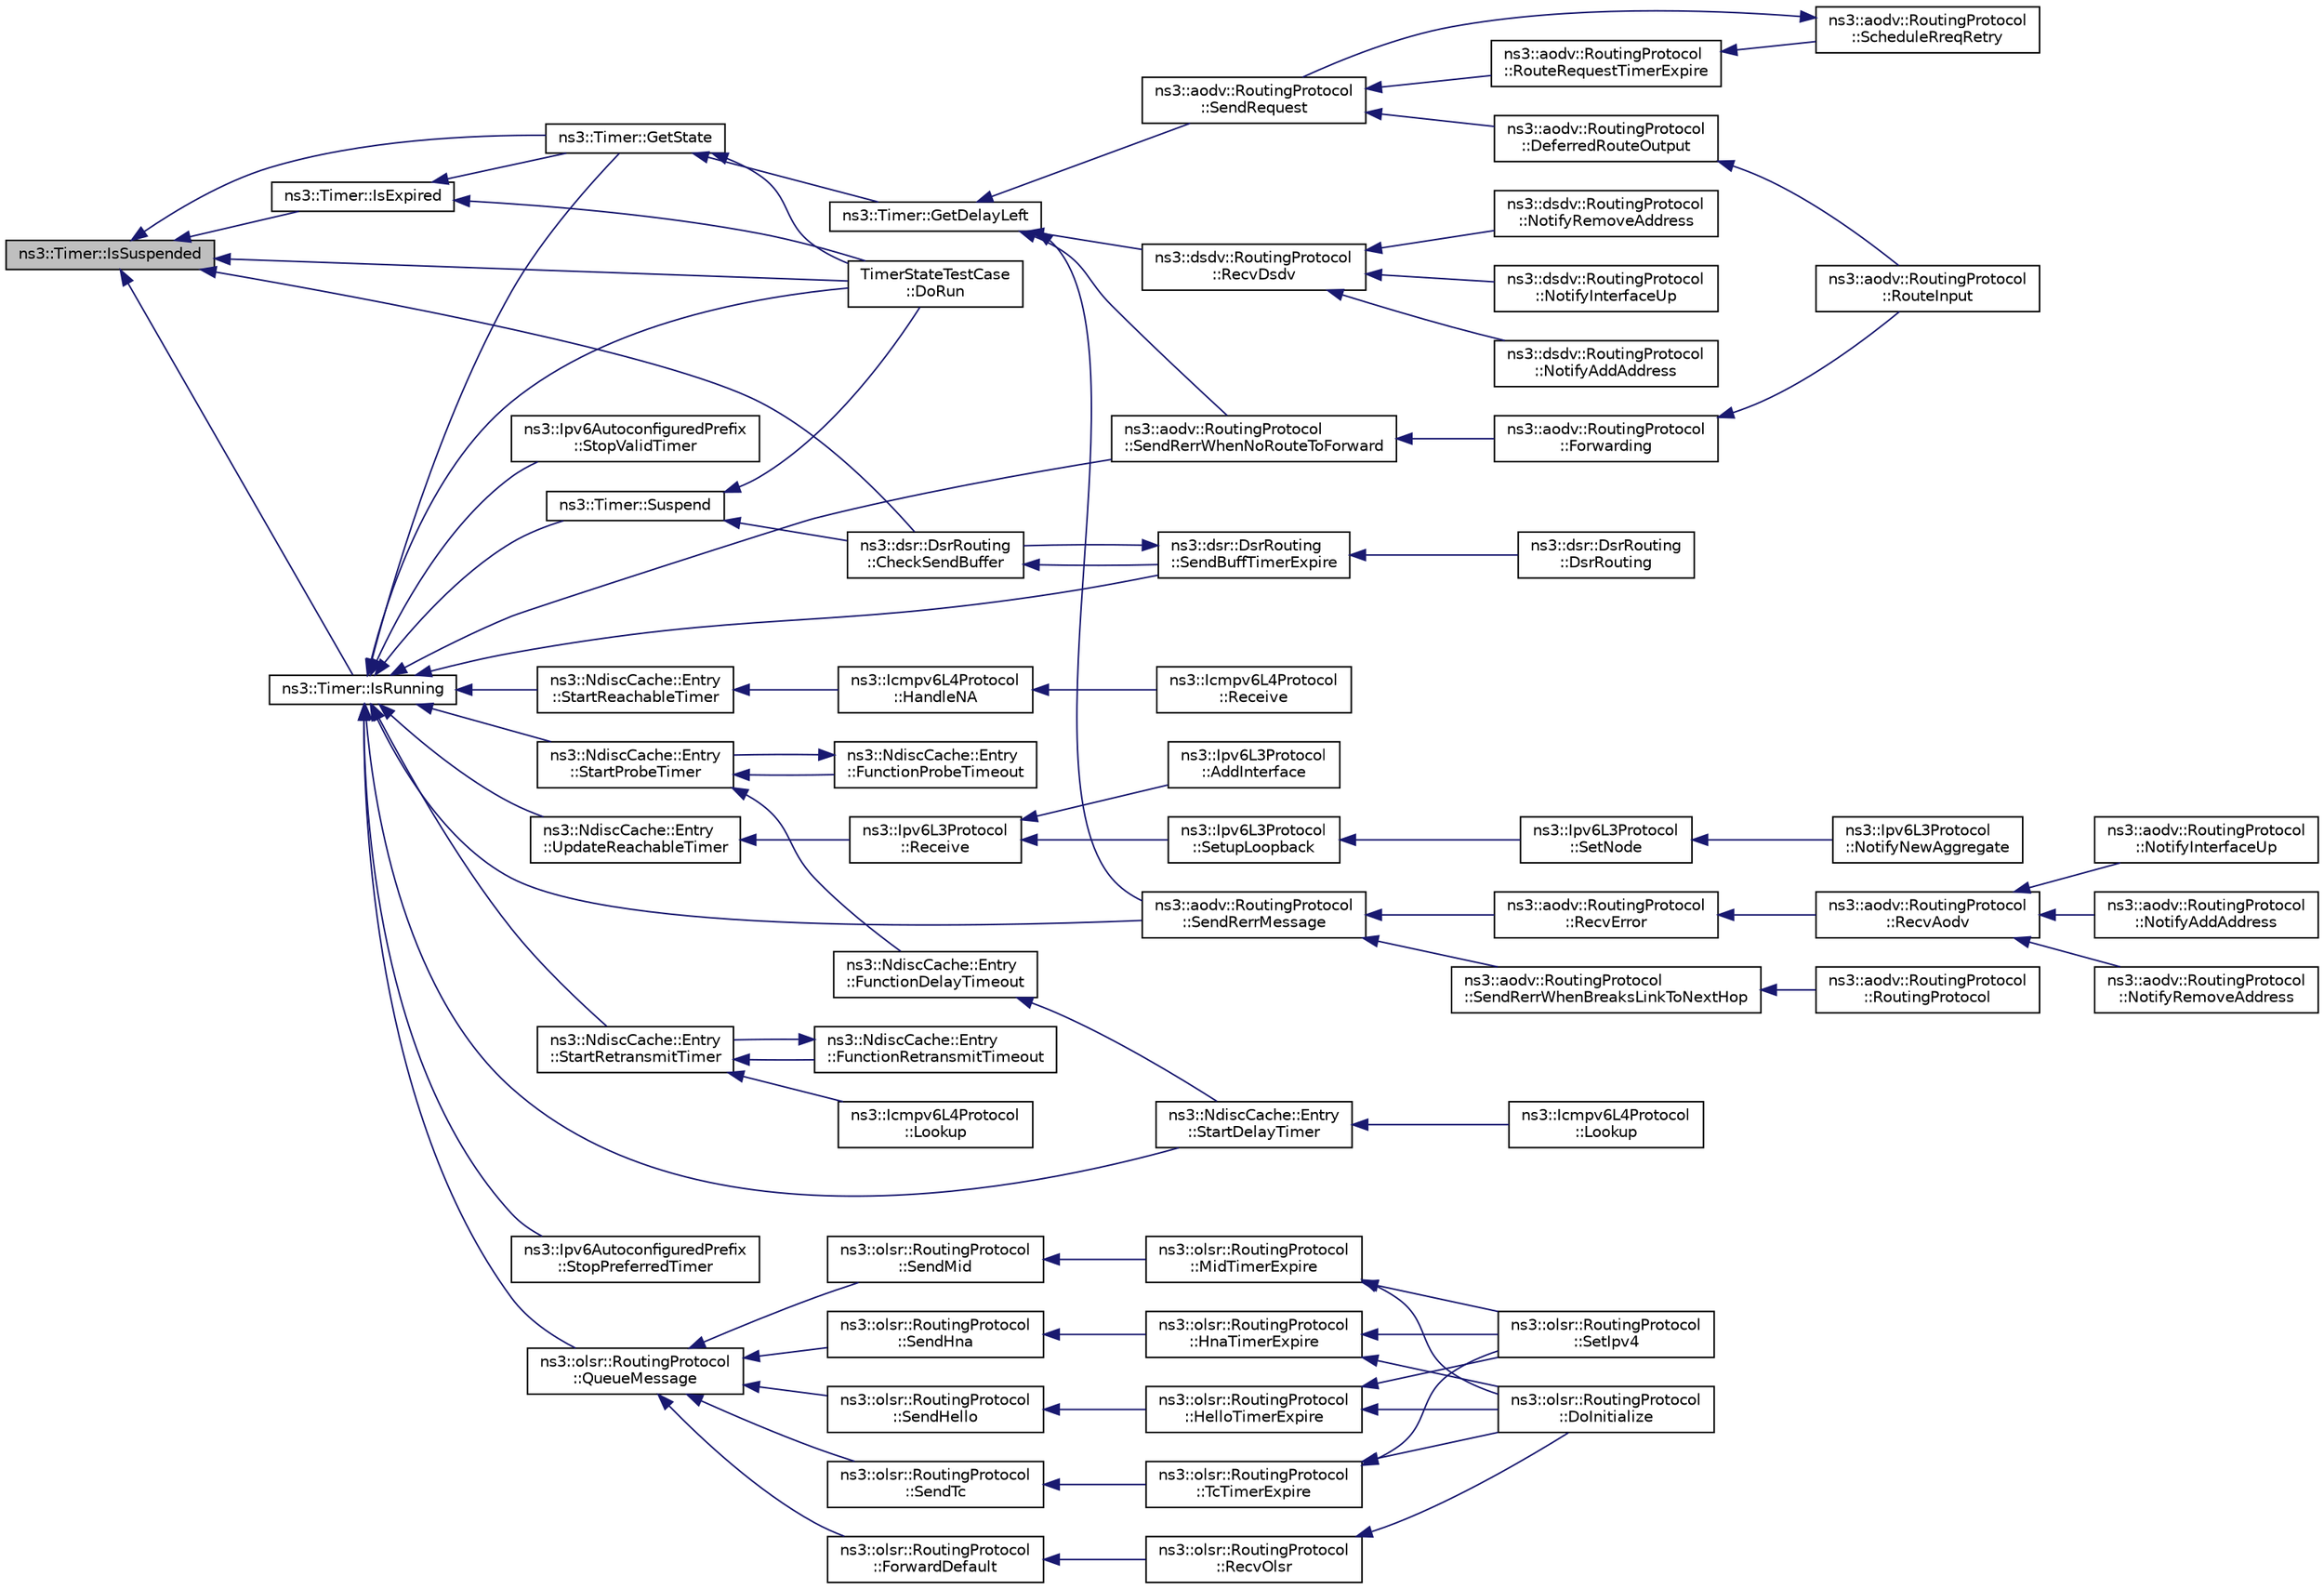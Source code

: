 digraph "ns3::Timer::IsSuspended"
{
  edge [fontname="Helvetica",fontsize="10",labelfontname="Helvetica",labelfontsize="10"];
  node [fontname="Helvetica",fontsize="10",shape=record];
  rankdir="LR";
  Node1 [label="ns3::Timer::IsSuspended",height=0.2,width=0.4,color="black", fillcolor="grey75", style="filled", fontcolor="black"];
  Node1 -> Node2 [dir="back",color="midnightblue",fontsize="10",style="solid"];
  Node2 [label="ns3::Timer::IsExpired",height=0.2,width=0.4,color="black", fillcolor="white", style="filled",URL="$d0/d3e/classns3_1_1Timer.html#ab1de3f9236e67c0d83c061c19c607c6c"];
  Node2 -> Node3 [dir="back",color="midnightblue",fontsize="10",style="solid"];
  Node3 [label="ns3::Timer::GetState",height=0.2,width=0.4,color="black", fillcolor="white", style="filled",URL="$d0/d3e/classns3_1_1Timer.html#ad8dbc96d811f55126b76de228d260eab"];
  Node3 -> Node4 [dir="back",color="midnightblue",fontsize="10",style="solid"];
  Node4 [label="ns3::Timer::GetDelayLeft",height=0.2,width=0.4,color="black", fillcolor="white", style="filled",URL="$d0/d3e/classns3_1_1Timer.html#a0dc288dd3de21a524d088fc8a5a14a73"];
  Node4 -> Node5 [dir="back",color="midnightblue",fontsize="10",style="solid"];
  Node5 [label="ns3::aodv::RoutingProtocol\l::SendRequest",height=0.2,width=0.4,color="black", fillcolor="white", style="filled",URL="$db/dd0/classns3_1_1aodv_1_1RoutingProtocol.html#a483f8df4d7855b2a71e506f665ca0828",tooltip="Send RREQ. "];
  Node5 -> Node6 [dir="back",color="midnightblue",fontsize="10",style="solid"];
  Node6 [label="ns3::aodv::RoutingProtocol\l::DeferredRouteOutput",height=0.2,width=0.4,color="black", fillcolor="white", style="filled",URL="$db/dd0/classns3_1_1aodv_1_1RoutingProtocol.html#a3e53873fd2f4dad41aeba24b9a16ce48",tooltip="Queue packet and send route request. "];
  Node6 -> Node7 [dir="back",color="midnightblue",fontsize="10",style="solid"];
  Node7 [label="ns3::aodv::RoutingProtocol\l::RouteInput",height=0.2,width=0.4,color="black", fillcolor="white", style="filled",URL="$db/dd0/classns3_1_1aodv_1_1RoutingProtocol.html#a2190605f405bf68aef54630652988163",tooltip="Route an input packet (to be forwarded or locally delivered) "];
  Node5 -> Node8 [dir="back",color="midnightblue",fontsize="10",style="solid"];
  Node8 [label="ns3::aodv::RoutingProtocol\l::RouteRequestTimerExpire",height=0.2,width=0.4,color="black", fillcolor="white", style="filled",URL="$db/dd0/classns3_1_1aodv_1_1RoutingProtocol.html#ae2ede2e919e00345ce1ba385c0527611",tooltip="Handle route discovery process. "];
  Node8 -> Node9 [dir="back",color="midnightblue",fontsize="10",style="solid"];
  Node9 [label="ns3::aodv::RoutingProtocol\l::ScheduleRreqRetry",height=0.2,width=0.4,color="black", fillcolor="white", style="filled",URL="$db/dd0/classns3_1_1aodv_1_1RoutingProtocol.html#a85e17b36131d0582099347a4379bef11"];
  Node9 -> Node5 [dir="back",color="midnightblue",fontsize="10",style="solid"];
  Node4 -> Node10 [dir="back",color="midnightblue",fontsize="10",style="solid"];
  Node10 [label="ns3::aodv::RoutingProtocol\l::SendRerrWhenNoRouteToForward",height=0.2,width=0.4,color="black", fillcolor="white", style="filled",URL="$db/dd0/classns3_1_1aodv_1_1RoutingProtocol.html#aa8b4c8c3811348aa19e76218523796af"];
  Node10 -> Node11 [dir="back",color="midnightblue",fontsize="10",style="solid"];
  Node11 [label="ns3::aodv::RoutingProtocol\l::Forwarding",height=0.2,width=0.4,color="black", fillcolor="white", style="filled",URL="$db/dd0/classns3_1_1aodv_1_1RoutingProtocol.html#ac2a8a2aa27dacd9fec657bcb3495bed3",tooltip="If route exists and valid, forward packet. "];
  Node11 -> Node7 [dir="back",color="midnightblue",fontsize="10",style="solid"];
  Node4 -> Node12 [dir="back",color="midnightblue",fontsize="10",style="solid"];
  Node12 [label="ns3::aodv::RoutingProtocol\l::SendRerrMessage",height=0.2,width=0.4,color="black", fillcolor="white", style="filled",URL="$db/dd0/classns3_1_1aodv_1_1RoutingProtocol.html#abc216040fe7b7ac100ea7bf2ce9a0bdb",tooltip="Forward RERR. "];
  Node12 -> Node13 [dir="back",color="midnightblue",fontsize="10",style="solid"];
  Node13 [label="ns3::aodv::RoutingProtocol\l::RecvError",height=0.2,width=0.4,color="black", fillcolor="white", style="filled",URL="$db/dd0/classns3_1_1aodv_1_1RoutingProtocol.html#ae93fba9dbcde4f1eb0f2d7a189e9ae54",tooltip="Receive RERR from node with address src. "];
  Node13 -> Node14 [dir="back",color="midnightblue",fontsize="10",style="solid"];
  Node14 [label="ns3::aodv::RoutingProtocol\l::RecvAodv",height=0.2,width=0.4,color="black", fillcolor="white", style="filled",URL="$db/dd0/classns3_1_1aodv_1_1RoutingProtocol.html#a08c44000f66533e69bde85d68d75c354",tooltip="Receive and process control packet. "];
  Node14 -> Node15 [dir="back",color="midnightblue",fontsize="10",style="solid"];
  Node15 [label="ns3::aodv::RoutingProtocol\l::NotifyInterfaceUp",height=0.2,width=0.4,color="black", fillcolor="white", style="filled",URL="$db/dd0/classns3_1_1aodv_1_1RoutingProtocol.html#a006b7deb41f4eb2dc1e0d69d50c5a284"];
  Node14 -> Node16 [dir="back",color="midnightblue",fontsize="10",style="solid"];
  Node16 [label="ns3::aodv::RoutingProtocol\l::NotifyAddAddress",height=0.2,width=0.4,color="black", fillcolor="white", style="filled",URL="$db/dd0/classns3_1_1aodv_1_1RoutingProtocol.html#a8d6ee1881856a557d8c051e40785e51b"];
  Node14 -> Node17 [dir="back",color="midnightblue",fontsize="10",style="solid"];
  Node17 [label="ns3::aodv::RoutingProtocol\l::NotifyRemoveAddress",height=0.2,width=0.4,color="black", fillcolor="white", style="filled",URL="$db/dd0/classns3_1_1aodv_1_1RoutingProtocol.html#aa3ada55a69e945cc414d87566cca0388"];
  Node12 -> Node18 [dir="back",color="midnightblue",fontsize="10",style="solid"];
  Node18 [label="ns3::aodv::RoutingProtocol\l::SendRerrWhenBreaksLinkToNextHop",height=0.2,width=0.4,color="black", fillcolor="white", style="filled",URL="$db/dd0/classns3_1_1aodv_1_1RoutingProtocol.html#ae2ab3a83b71210d82c458e5e680c1351",tooltip="Initiate RERR. "];
  Node18 -> Node19 [dir="back",color="midnightblue",fontsize="10",style="solid"];
  Node19 [label="ns3::aodv::RoutingProtocol\l::RoutingProtocol",height=0.2,width=0.4,color="black", fillcolor="white", style="filled",URL="$db/dd0/classns3_1_1aodv_1_1RoutingProtocol.html#ad27c1423db534d49ebbd616b189567ae",tooltip="c-tor "];
  Node4 -> Node20 [dir="back",color="midnightblue",fontsize="10",style="solid"];
  Node20 [label="ns3::dsdv::RoutingProtocol\l::RecvDsdv",height=0.2,width=0.4,color="black", fillcolor="white", style="filled",URL="$de/dca/classns3_1_1dsdv_1_1RoutingProtocol.html#ad27475d64bfd478b57d73f3cc08d4c99",tooltip="Receive and process dsdv control packet. "];
  Node20 -> Node21 [dir="back",color="midnightblue",fontsize="10",style="solid"];
  Node21 [label="ns3::dsdv::RoutingProtocol\l::NotifyInterfaceUp",height=0.2,width=0.4,color="black", fillcolor="white", style="filled",URL="$de/dca/classns3_1_1dsdv_1_1RoutingProtocol.html#a9a3edd95b3a0714d5aff5293e96883d2"];
  Node20 -> Node22 [dir="back",color="midnightblue",fontsize="10",style="solid"];
  Node22 [label="ns3::dsdv::RoutingProtocol\l::NotifyAddAddress",height=0.2,width=0.4,color="black", fillcolor="white", style="filled",URL="$de/dca/classns3_1_1dsdv_1_1RoutingProtocol.html#aaf6b464336448d3cf4e6370b00943253"];
  Node20 -> Node23 [dir="back",color="midnightblue",fontsize="10",style="solid"];
  Node23 [label="ns3::dsdv::RoutingProtocol\l::NotifyRemoveAddress",height=0.2,width=0.4,color="black", fillcolor="white", style="filled",URL="$de/dca/classns3_1_1dsdv_1_1RoutingProtocol.html#a27292ecea0925d440a272b57f1b96aab"];
  Node3 -> Node24 [dir="back",color="midnightblue",fontsize="10",style="solid"];
  Node24 [label="TimerStateTestCase\l::DoRun",height=0.2,width=0.4,color="black", fillcolor="white", style="filled",URL="$d9/dfc/classTimerStateTestCase.html#a879d8ef21299859ba79ae1179024991e",tooltip="Implementation to actually run this TestCase. "];
  Node2 -> Node24 [dir="back",color="midnightblue",fontsize="10",style="solid"];
  Node1 -> Node25 [dir="back",color="midnightblue",fontsize="10",style="solid"];
  Node25 [label="ns3::Timer::IsRunning",height=0.2,width=0.4,color="black", fillcolor="white", style="filled",URL="$d0/d3e/classns3_1_1Timer.html#addbc6c740f21ddeb6ad358557962b24c"];
  Node25 -> Node10 [dir="back",color="midnightblue",fontsize="10",style="solid"];
  Node25 -> Node12 [dir="back",color="midnightblue",fontsize="10",style="solid"];
  Node25 -> Node3 [dir="back",color="midnightblue",fontsize="10",style="solid"];
  Node25 -> Node26 [dir="back",color="midnightblue",fontsize="10",style="solid"];
  Node26 [label="ns3::Timer::Suspend",height=0.2,width=0.4,color="black", fillcolor="white", style="filled",URL="$d0/d3e/classns3_1_1Timer.html#a168f973f4c60fbeb1580d4734f91e049"];
  Node26 -> Node24 [dir="back",color="midnightblue",fontsize="10",style="solid"];
  Node26 -> Node27 [dir="back",color="midnightblue",fontsize="10",style="solid"];
  Node27 [label="ns3::dsr::DsrRouting\l::CheckSendBuffer",height=0.2,width=0.4,color="black", fillcolor="white", style="filled",URL="$df/d32/classns3_1_1dsr_1_1DsrRouting.html#a03ace9023e9fe58434dc004123c7d9e0",tooltip="Check the send buffer of packets with route when send buffer timer expire. "];
  Node27 -> Node28 [dir="back",color="midnightblue",fontsize="10",style="solid"];
  Node28 [label="ns3::dsr::DsrRouting\l::SendBuffTimerExpire",height=0.2,width=0.4,color="black", fillcolor="white", style="filled",URL="$df/d32/classns3_1_1dsr_1_1DsrRouting.html#a10273aec775b5cf12eafb03ee46c4397",tooltip="The send buffer timer expire. "];
  Node28 -> Node29 [dir="back",color="midnightblue",fontsize="10",style="solid"];
  Node29 [label="ns3::dsr::DsrRouting\l::DsrRouting",height=0.2,width=0.4,color="black", fillcolor="white", style="filled",URL="$df/d32/classns3_1_1dsr_1_1DsrRouting.html#a3b686bd293d4bd096180a1996171ccd1",tooltip="Constructor. "];
  Node28 -> Node27 [dir="back",color="midnightblue",fontsize="10",style="solid"];
  Node25 -> Node24 [dir="back",color="midnightblue",fontsize="10",style="solid"];
  Node25 -> Node28 [dir="back",color="midnightblue",fontsize="10",style="solid"];
  Node25 -> Node30 [dir="back",color="midnightblue",fontsize="10",style="solid"];
  Node30 [label="ns3::Ipv6AutoconfiguredPrefix\l::StopPreferredTimer",height=0.2,width=0.4,color="black", fillcolor="white", style="filled",URL="$d3/de5/classns3_1_1Ipv6AutoconfiguredPrefix.html#abe438ae290322b065c22e85562ee98ac",tooltip="Stop the preferred timer. "];
  Node25 -> Node31 [dir="back",color="midnightblue",fontsize="10",style="solid"];
  Node31 [label="ns3::Ipv6AutoconfiguredPrefix\l::StopValidTimer",height=0.2,width=0.4,color="black", fillcolor="white", style="filled",URL="$d3/de5/classns3_1_1Ipv6AutoconfiguredPrefix.html#a2dde67d8291e0f0eeb17127e06822f4a",tooltip="Stop the valid timer. "];
  Node25 -> Node32 [dir="back",color="midnightblue",fontsize="10",style="solid"];
  Node32 [label="ns3::NdiscCache::Entry\l::StartReachableTimer",height=0.2,width=0.4,color="black", fillcolor="white", style="filled",URL="$d2/dee/classns3_1_1NdiscCache_1_1Entry.html#a41da1f47c98b02babaebc828d780fbfb",tooltip="Start the reachable timer. "];
  Node32 -> Node33 [dir="back",color="midnightblue",fontsize="10",style="solid"];
  Node33 [label="ns3::Icmpv6L4Protocol\l::HandleNA",height=0.2,width=0.4,color="black", fillcolor="white", style="filled",URL="$d7/d1d/classns3_1_1Icmpv6L4Protocol.html#a6c3a2ecce98fa29743eb177b613490e5",tooltip="Receive Neighbor Advertisement method. "];
  Node33 -> Node34 [dir="back",color="midnightblue",fontsize="10",style="solid"];
  Node34 [label="ns3::Icmpv6L4Protocol\l::Receive",height=0.2,width=0.4,color="black", fillcolor="white", style="filled",URL="$d7/d1d/classns3_1_1Icmpv6L4Protocol.html#a31342a8123eab651a5cabd1a197b0145",tooltip="Receive method. "];
  Node25 -> Node35 [dir="back",color="midnightblue",fontsize="10",style="solid"];
  Node35 [label="ns3::NdiscCache::Entry\l::UpdateReachableTimer",height=0.2,width=0.4,color="black", fillcolor="white", style="filled",URL="$d2/dee/classns3_1_1NdiscCache_1_1Entry.html#a505d6cca16dc15d1c80e714c10da522f",tooltip="Update the reachable timer. "];
  Node35 -> Node36 [dir="back",color="midnightblue",fontsize="10",style="solid"];
  Node36 [label="ns3::Ipv6L3Protocol\l::Receive",height=0.2,width=0.4,color="black", fillcolor="white", style="filled",URL="$d7/d74/classns3_1_1Ipv6L3Protocol.html#a8a95d576e8aee9a571db93bf686d850a",tooltip="Receive method when a packet arrive in the stack. This method removes IPv6 header and forward up to L..."];
  Node36 -> Node37 [dir="back",color="midnightblue",fontsize="10",style="solid"];
  Node37 [label="ns3::Ipv6L3Protocol\l::AddInterface",height=0.2,width=0.4,color="black", fillcolor="white", style="filled",URL="$d7/d74/classns3_1_1Ipv6L3Protocol.html#a56047c2ee7db15185af07538c609cbb5",tooltip="Add IPv6 interface for a device. "];
  Node36 -> Node38 [dir="back",color="midnightblue",fontsize="10",style="solid"];
  Node38 [label="ns3::Ipv6L3Protocol\l::SetupLoopback",height=0.2,width=0.4,color="black", fillcolor="white", style="filled",URL="$d7/d74/classns3_1_1Ipv6L3Protocol.html#a69a1ef7b49dd3aa80c6807f467720005",tooltip="Setup loopback interface. "];
  Node38 -> Node39 [dir="back",color="midnightblue",fontsize="10",style="solid"];
  Node39 [label="ns3::Ipv6L3Protocol\l::SetNode",height=0.2,width=0.4,color="black", fillcolor="white", style="filled",URL="$d7/d74/classns3_1_1Ipv6L3Protocol.html#a53796a2747cb5edcd1c762f44043b061",tooltip="Set node associated with this stack. "];
  Node39 -> Node40 [dir="back",color="midnightblue",fontsize="10",style="solid"];
  Node40 [label="ns3::Ipv6L3Protocol\l::NotifyNewAggregate",height=0.2,width=0.4,color="black", fillcolor="white", style="filled",URL="$d7/d74/classns3_1_1Ipv6L3Protocol.html#ae07ff89952d068d18fb5650ffd1f5378",tooltip="Notify other components connected to the node that a new stack member is now connected. "];
  Node25 -> Node41 [dir="back",color="midnightblue",fontsize="10",style="solid"];
  Node41 [label="ns3::NdiscCache::Entry\l::StartProbeTimer",height=0.2,width=0.4,color="black", fillcolor="white", style="filled",URL="$d2/dee/classns3_1_1NdiscCache_1_1Entry.html#a3572a37372334f48a76e92d9dfbd128b",tooltip="Start probe timer. "];
  Node41 -> Node42 [dir="back",color="midnightblue",fontsize="10",style="solid"];
  Node42 [label="ns3::NdiscCache::Entry\l::FunctionDelayTimeout",height=0.2,width=0.4,color="black", fillcolor="white", style="filled",URL="$d2/dee/classns3_1_1NdiscCache_1_1Entry.html#a9658ba137954c9e7f3dae7befed65eb9",tooltip="Function called when delay timer timeout. "];
  Node42 -> Node43 [dir="back",color="midnightblue",fontsize="10",style="solid"];
  Node43 [label="ns3::NdiscCache::Entry\l::StartDelayTimer",height=0.2,width=0.4,color="black", fillcolor="white", style="filled",URL="$d2/dee/classns3_1_1NdiscCache_1_1Entry.html#a8716305d5c4e0c94127cd630a692bc4c",tooltip="Start delay timer. "];
  Node43 -> Node44 [dir="back",color="midnightblue",fontsize="10",style="solid"];
  Node44 [label="ns3::Icmpv6L4Protocol\l::Lookup",height=0.2,width=0.4,color="black", fillcolor="white", style="filled",URL="$d7/d1d/classns3_1_1Icmpv6L4Protocol.html#abfb3e1df3fc0d57d3076aa00edba62cd",tooltip="Lookup in the ND cache for the IPv6 address. "];
  Node41 -> Node45 [dir="back",color="midnightblue",fontsize="10",style="solid"];
  Node45 [label="ns3::NdiscCache::Entry\l::FunctionProbeTimeout",height=0.2,width=0.4,color="black", fillcolor="white", style="filled",URL="$d2/dee/classns3_1_1NdiscCache_1_1Entry.html#a57edfea5fa7d61054e8b5809145ee59f",tooltip="Function called when probe timer timeout. "];
  Node45 -> Node41 [dir="back",color="midnightblue",fontsize="10",style="solid"];
  Node25 -> Node43 [dir="back",color="midnightblue",fontsize="10",style="solid"];
  Node25 -> Node46 [dir="back",color="midnightblue",fontsize="10",style="solid"];
  Node46 [label="ns3::NdiscCache::Entry\l::StartRetransmitTimer",height=0.2,width=0.4,color="black", fillcolor="white", style="filled",URL="$d2/dee/classns3_1_1NdiscCache_1_1Entry.html#a9a9856ca19d04414ed7cc9bf961214d3",tooltip="Start retransmit timer. "];
  Node46 -> Node47 [dir="back",color="midnightblue",fontsize="10",style="solid"];
  Node47 [label="ns3::Icmpv6L4Protocol\l::Lookup",height=0.2,width=0.4,color="black", fillcolor="white", style="filled",URL="$d7/d1d/classns3_1_1Icmpv6L4Protocol.html#aa4d97bb59a89c2d5b41c76ebe9a54f14",tooltip="Lookup in the ND cache for the IPv6 address (similar as ARP protocol). "];
  Node46 -> Node48 [dir="back",color="midnightblue",fontsize="10",style="solid"];
  Node48 [label="ns3::NdiscCache::Entry\l::FunctionRetransmitTimeout",height=0.2,width=0.4,color="black", fillcolor="white", style="filled",URL="$d2/dee/classns3_1_1NdiscCache_1_1Entry.html#ac0d7e00b3243994c379fc0d1e0a34755",tooltip="Function called when retransmit timer timeout. It verify that the NS retransmit has reached the max s..."];
  Node48 -> Node46 [dir="back",color="midnightblue",fontsize="10",style="solid"];
  Node25 -> Node49 [dir="back",color="midnightblue",fontsize="10",style="solid"];
  Node49 [label="ns3::olsr::RoutingProtocol\l::QueueMessage",height=0.2,width=0.4,color="black", fillcolor="white", style="filled",URL="$d6/dbb/classns3_1_1olsr_1_1RoutingProtocol.html#a206c7c0bba382cba1ac50d11a7df88f3",tooltip="Enques an OLSR message which will be sent with a delay of (0, delay]. "];
  Node49 -> Node50 [dir="back",color="midnightblue",fontsize="10",style="solid"];
  Node50 [label="ns3::olsr::RoutingProtocol\l::ForwardDefault",height=0.2,width=0.4,color="black", fillcolor="white", style="filled",URL="$d6/dbb/classns3_1_1olsr_1_1RoutingProtocol.html#ac918fb6674847bee76fedaf16e15ba44",tooltip="OLSR&#39;s default forwarding algorithm. "];
  Node50 -> Node51 [dir="back",color="midnightblue",fontsize="10",style="solid"];
  Node51 [label="ns3::olsr::RoutingProtocol\l::RecvOlsr",height=0.2,width=0.4,color="black", fillcolor="white", style="filled",URL="$d6/dbb/classns3_1_1olsr_1_1RoutingProtocol.html#afa449e39488b5c03609960e66553490e"];
  Node51 -> Node52 [dir="back",color="midnightblue",fontsize="10",style="solid"];
  Node52 [label="ns3::olsr::RoutingProtocol\l::DoInitialize",height=0.2,width=0.4,color="black", fillcolor="white", style="filled",URL="$d6/dbb/classns3_1_1olsr_1_1RoutingProtocol.html#afe5419799e8d38ee32d82615de55ef22"];
  Node49 -> Node53 [dir="back",color="midnightblue",fontsize="10",style="solid"];
  Node53 [label="ns3::olsr::RoutingProtocol\l::SendHello",height=0.2,width=0.4,color="black", fillcolor="white", style="filled",URL="$d6/dbb/classns3_1_1olsr_1_1RoutingProtocol.html#a3b24f29bfb5d4bfa60e0ca1eb28a8b13",tooltip="Creates a new OLSR HELLO message which is buffered for being sent later on. "];
  Node53 -> Node54 [dir="back",color="midnightblue",fontsize="10",style="solid"];
  Node54 [label="ns3::olsr::RoutingProtocol\l::HelloTimerExpire",height=0.2,width=0.4,color="black", fillcolor="white", style="filled",URL="$d6/dbb/classns3_1_1olsr_1_1RoutingProtocol.html#a5f10703d9d0e82e48466ab69838c7b2b",tooltip="Sends a HELLO message and reschedules the HELLO timer. "];
  Node54 -> Node55 [dir="back",color="midnightblue",fontsize="10",style="solid"];
  Node55 [label="ns3::olsr::RoutingProtocol\l::SetIpv4",height=0.2,width=0.4,color="black", fillcolor="white", style="filled",URL="$d6/dbb/classns3_1_1olsr_1_1RoutingProtocol.html#ab0e32a7ea7f5198133eaacca3b4c12da"];
  Node54 -> Node52 [dir="back",color="midnightblue",fontsize="10",style="solid"];
  Node49 -> Node56 [dir="back",color="midnightblue",fontsize="10",style="solid"];
  Node56 [label="ns3::olsr::RoutingProtocol\l::SendTc",height=0.2,width=0.4,color="black", fillcolor="white", style="filled",URL="$d6/dbb/classns3_1_1olsr_1_1RoutingProtocol.html#a78a41697a6d747bde67d5cb2cd13a4bd",tooltip="Creates a new OLSR TC message which is buffered for being sent later on. "];
  Node56 -> Node57 [dir="back",color="midnightblue",fontsize="10",style="solid"];
  Node57 [label="ns3::olsr::RoutingProtocol\l::TcTimerExpire",height=0.2,width=0.4,color="black", fillcolor="white", style="filled",URL="$d6/dbb/classns3_1_1olsr_1_1RoutingProtocol.html#ad9443857cbc18e1fe48848106c40c96f",tooltip="Sends a TC message (if there exists any MPR selector) and reschedules the TC timer. "];
  Node57 -> Node55 [dir="back",color="midnightblue",fontsize="10",style="solid"];
  Node57 -> Node52 [dir="back",color="midnightblue",fontsize="10",style="solid"];
  Node49 -> Node58 [dir="back",color="midnightblue",fontsize="10",style="solid"];
  Node58 [label="ns3::olsr::RoutingProtocol\l::SendMid",height=0.2,width=0.4,color="black", fillcolor="white", style="filled",URL="$d6/dbb/classns3_1_1olsr_1_1RoutingProtocol.html#a6da315bbcafcdda3dc11acfea3b33d28",tooltip="Creates a new OLSR MID message which is buffered for being sent later on. "];
  Node58 -> Node59 [dir="back",color="midnightblue",fontsize="10",style="solid"];
  Node59 [label="ns3::olsr::RoutingProtocol\l::MidTimerExpire",height=0.2,width=0.4,color="black", fillcolor="white", style="filled",URL="$d6/dbb/classns3_1_1olsr_1_1RoutingProtocol.html#adb532d5890ea3954e8ab73a625d53e66",tooltip="Sends a MID message (if the node has more than one interface) and resets the MID timer. "];
  Node59 -> Node55 [dir="back",color="midnightblue",fontsize="10",style="solid"];
  Node59 -> Node52 [dir="back",color="midnightblue",fontsize="10",style="solid"];
  Node49 -> Node60 [dir="back",color="midnightblue",fontsize="10",style="solid"];
  Node60 [label="ns3::olsr::RoutingProtocol\l::SendHna",height=0.2,width=0.4,color="black", fillcolor="white", style="filled",URL="$d6/dbb/classns3_1_1olsr_1_1RoutingProtocol.html#a02fe3cc6e62962d002818651fc6988df",tooltip="Creates a new OLSR HNA message which is buffered for being sent later on. "];
  Node60 -> Node61 [dir="back",color="midnightblue",fontsize="10",style="solid"];
  Node61 [label="ns3::olsr::RoutingProtocol\l::HnaTimerExpire",height=0.2,width=0.4,color="black", fillcolor="white", style="filled",URL="$d6/dbb/classns3_1_1olsr_1_1RoutingProtocol.html#a6ef2a79ac872935b84a3f1d54316456d",tooltip="Sends an HNA message (if the node has associated hosts/networks) and reschedules the HNA timer..."];
  Node61 -> Node55 [dir="back",color="midnightblue",fontsize="10",style="solid"];
  Node61 -> Node52 [dir="back",color="midnightblue",fontsize="10",style="solid"];
  Node1 -> Node3 [dir="back",color="midnightblue",fontsize="10",style="solid"];
  Node1 -> Node24 [dir="back",color="midnightblue",fontsize="10",style="solid"];
  Node1 -> Node27 [dir="back",color="midnightblue",fontsize="10",style="solid"];
}

